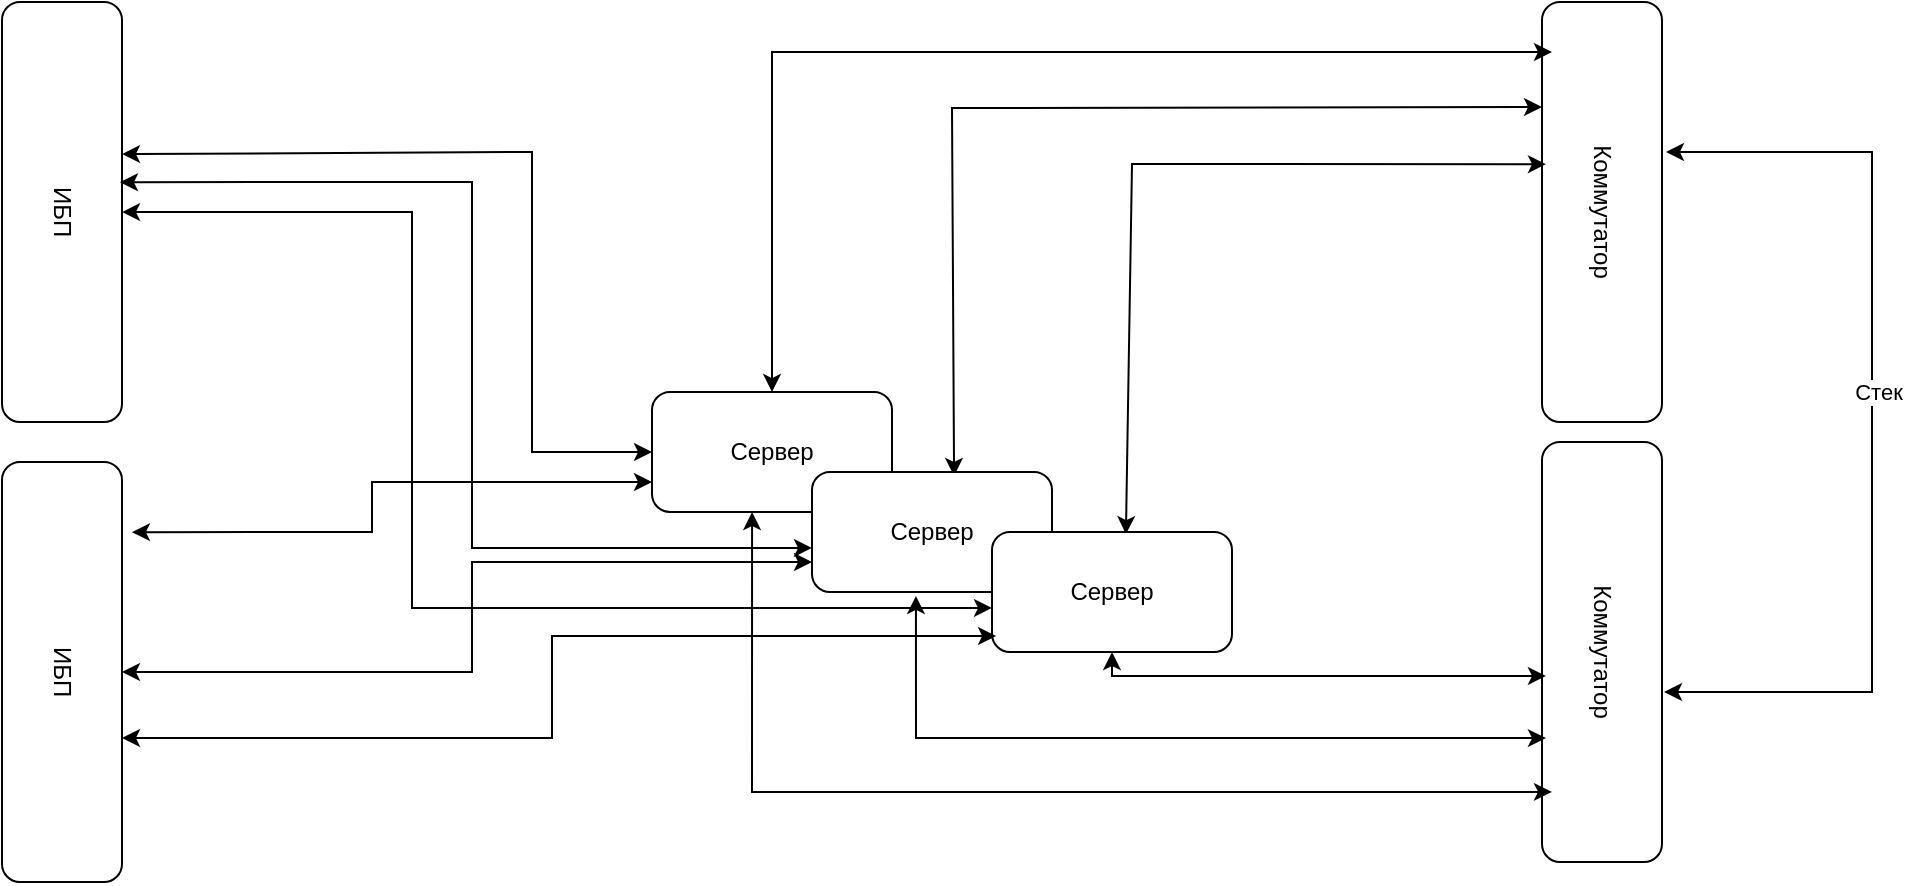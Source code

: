 <mxfile version="15.8.7" type="device"><diagram id="4sm4mX5mMA_vIcV3gwIS" name="Страница 1"><mxGraphModel dx="1102" dy="865" grid="1" gridSize="10" guides="1" tooltips="1" connect="1" arrows="1" fold="1" page="1" pageScale="1" pageWidth="4681" pageHeight="3300" math="0" shadow="0"><root><mxCell id="0"/><mxCell id="1" parent="0"/><mxCell id="ih3CIXi9Tt427kDBibfI-2" value="Сервер" style="rounded=1;whiteSpace=wrap;html=1;" vertex="1" parent="1"><mxGeometry x="360" y="250.01" width="120" height="60" as="geometry"/></mxCell><mxCell id="ih3CIXi9Tt427kDBibfI-4" value="Коммутатор" style="rounded=1;whiteSpace=wrap;html=1;rotation=90;" vertex="1" parent="1"><mxGeometry x="730" y="130.01" width="210" height="60" as="geometry"/></mxCell><mxCell id="ih3CIXi9Tt427kDBibfI-5" value="Коммутатор" style="rounded=1;whiteSpace=wrap;html=1;rotation=90;" vertex="1" parent="1"><mxGeometry x="730" y="350.01" width="210" height="60" as="geometry"/></mxCell><mxCell id="ih3CIXi9Tt427kDBibfI-6" value="" style="endArrow=classic;startArrow=classic;html=1;rounded=0;exitX=0.5;exitY=0;exitDx=0;exitDy=0;entryX=0.119;entryY=0.917;entryDx=0;entryDy=0;entryPerimeter=0;" edge="1" parent="1" source="ih3CIXi9Tt427kDBibfI-2" target="ih3CIXi9Tt427kDBibfI-4"><mxGeometry width="50" height="50" relative="1" as="geometry"><mxPoint x="720" y="480.01" as="sourcePoint"/><mxPoint x="770" y="430.01" as="targetPoint"/><Array as="points"><mxPoint x="420" y="80.01"/></Array></mxGeometry></mxCell><mxCell id="ih3CIXi9Tt427kDBibfI-7" value="" style="endArrow=classic;startArrow=classic;html=1;rounded=0;exitX=0.592;exitY=0.033;exitDx=0;exitDy=0;entryX=0.25;entryY=1;entryDx=0;entryDy=0;exitPerimeter=0;" edge="1" parent="1" source="ih3CIXi9Tt427kDBibfI-1" target="ih3CIXi9Tt427kDBibfI-4"><mxGeometry width="50" height="50" relative="1" as="geometry"><mxPoint x="510" y="240.01" as="sourcePoint"/><mxPoint x="790" y="230.01" as="targetPoint"/><Array as="points"><mxPoint x="510" y="108.01"/></Array></mxGeometry></mxCell><mxCell id="ih3CIXi9Tt427kDBibfI-8" value="" style="endArrow=classic;startArrow=classic;html=1;rounded=0;exitX=0.558;exitY=0.017;exitDx=0;exitDy=0;entryX=0.386;entryY=0.967;entryDx=0;entryDy=0;entryPerimeter=0;exitPerimeter=0;" edge="1" parent="1" source="ih3CIXi9Tt427kDBibfI-3" target="ih3CIXi9Tt427kDBibfI-4"><mxGeometry width="50" height="50" relative="1" as="geometry"><mxPoint x="820" y="480.01" as="sourcePoint"/><mxPoint x="1193.02" y="481.07" as="targetPoint"/><Array as="points"><mxPoint x="600" y="136.01"/></Array></mxGeometry></mxCell><mxCell id="ih3CIXi9Tt427kDBibfI-1" value="Сервер" style="rounded=1;whiteSpace=wrap;html=1;" vertex="1" parent="1"><mxGeometry x="440" y="290.01" width="120" height="60" as="geometry"/></mxCell><mxCell id="ih3CIXi9Tt427kDBibfI-3" value="Сервер" style="rounded=1;whiteSpace=wrap;html=1;" vertex="1" parent="1"><mxGeometry x="530" y="320.01" width="120" height="60" as="geometry"/></mxCell><mxCell id="ih3CIXi9Tt427kDBibfI-9" value="" style="endArrow=classic;startArrow=classic;html=1;rounded=0;exitX=0.417;exitY=1;exitDx=0;exitDy=0;exitPerimeter=0;entryX=0.833;entryY=0.917;entryDx=0;entryDy=0;entryPerimeter=0;" edge="1" parent="1" source="ih3CIXi9Tt427kDBibfI-2" target="ih3CIXi9Tt427kDBibfI-5"><mxGeometry width="50" height="50" relative="1" as="geometry"><mxPoint x="720" y="480.01" as="sourcePoint"/><mxPoint x="830" y="410.01" as="targetPoint"/><Array as="points"><mxPoint x="410" y="450.01"/></Array></mxGeometry></mxCell><mxCell id="ih3CIXi9Tt427kDBibfI-10" value="" style="endArrow=classic;startArrow=classic;html=1;rounded=0;entryX=0.705;entryY=0.967;entryDx=0;entryDy=0;entryPerimeter=0;exitX=0.433;exitY=1.033;exitDx=0;exitDy=0;exitPerimeter=0;" edge="1" parent="1" source="ih3CIXi9Tt427kDBibfI-1" target="ih3CIXi9Tt427kDBibfI-5"><mxGeometry width="50" height="50" relative="1" as="geometry"><mxPoint x="730" y="490.01" as="sourcePoint"/><mxPoint x="780" y="440.01" as="targetPoint"/><Array as="points"><mxPoint x="492" y="423.01"/></Array></mxGeometry></mxCell><mxCell id="ih3CIXi9Tt427kDBibfI-11" value="" style="endArrow=classic;startArrow=classic;html=1;rounded=0;entryX=0.557;entryY=0.967;entryDx=0;entryDy=0;entryPerimeter=0;exitX=0.5;exitY=1;exitDx=0;exitDy=0;" edge="1" parent="1" source="ih3CIXi9Tt427kDBibfI-3" target="ih3CIXi9Tt427kDBibfI-5"><mxGeometry width="50" height="50" relative="1" as="geometry"><mxPoint x="740" y="500.01" as="sourcePoint"/><mxPoint x="790" y="450.01" as="targetPoint"/><Array as="points"><mxPoint x="590" y="392.01"/></Array></mxGeometry></mxCell><mxCell id="ih3CIXi9Tt427kDBibfI-12" value="" style="endArrow=classic;startArrow=classic;html=1;rounded=0;exitX=0.357;exitY=-0.033;exitDx=0;exitDy=0;exitPerimeter=0;entryX=0.595;entryY=-0.017;entryDx=0;entryDy=0;entryPerimeter=0;" edge="1" parent="1" source="ih3CIXi9Tt427kDBibfI-4" target="ih3CIXi9Tt427kDBibfI-5"><mxGeometry width="50" height="50" relative="1" as="geometry"><mxPoint x="1000" y="140.01" as="sourcePoint"/><mxPoint x="1050" y="90.01" as="targetPoint"/><Array as="points"><mxPoint x="970" y="130.01"/><mxPoint x="970" y="400.01"/></Array></mxGeometry></mxCell><mxCell id="ih3CIXi9Tt427kDBibfI-22" value="Стек" style="edgeLabel;html=1;align=center;verticalAlign=middle;resizable=0;points=[];" vertex="1" connectable="0" parent="ih3CIXi9Tt427kDBibfI-12"><mxGeometry x="-0.065" y="3" relative="1" as="geometry"><mxPoint as="offset"/></mxGeometry></mxCell><mxCell id="ih3CIXi9Tt427kDBibfI-13" value="ИБП" style="rounded=1;whiteSpace=wrap;html=1;rotation=90;" vertex="1" parent="1"><mxGeometry x="-40" y="360" width="210" height="60" as="geometry"/></mxCell><mxCell id="ih3CIXi9Tt427kDBibfI-14" value="ИБП" style="rounded=1;whiteSpace=wrap;html=1;rotation=90;" vertex="1" parent="1"><mxGeometry x="-40" y="130.01" width="210" height="60" as="geometry"/></mxCell><mxCell id="ih3CIXi9Tt427kDBibfI-15" value="" style="endArrow=classic;startArrow=classic;html=1;rounded=0;entryX=0;entryY=0.5;entryDx=0;entryDy=0;exitX=0.362;exitY=0;exitDx=0;exitDy=0;exitPerimeter=0;" edge="1" parent="1" source="ih3CIXi9Tt427kDBibfI-14" target="ih3CIXi9Tt427kDBibfI-2"><mxGeometry width="50" height="50" relative="1" as="geometry"><mxPoint x="90" y="120" as="sourcePoint"/><mxPoint x="140" y="70" as="targetPoint"/><Array as="points"><mxPoint x="300" y="130"/><mxPoint x="300" y="280"/></Array></mxGeometry></mxCell><mxCell id="ih3CIXi9Tt427kDBibfI-16" value="" style="endArrow=classic;startArrow=classic;html=1;rounded=0;entryX=0;entryY=0.633;entryDx=0;entryDy=0;exitX=0.429;exitY=0.017;exitDx=0;exitDy=0;exitPerimeter=0;entryPerimeter=0;" edge="1" parent="1" source="ih3CIXi9Tt427kDBibfI-14" target="ih3CIXi9Tt427kDBibfI-1"><mxGeometry width="50" height="50" relative="1" as="geometry"><mxPoint x="310" y="580" as="sourcePoint"/><mxPoint x="580" y="740.01" as="targetPoint"/><Array as="points"><mxPoint x="250" y="145"/><mxPoint x="260" y="145"/><mxPoint x="270" y="145"/><mxPoint x="270" y="328"/></Array></mxGeometry></mxCell><mxCell id="ih3CIXi9Tt427kDBibfI-17" value="" style="endArrow=classic;startArrow=classic;html=1;rounded=0;entryX=0;entryY=0.633;entryDx=0;entryDy=0;entryPerimeter=0;" edge="1" parent="1" source="ih3CIXi9Tt427kDBibfI-14" target="ih3CIXi9Tt427kDBibfI-3"><mxGeometry width="50" height="50" relative="1" as="geometry"><mxPoint x="640" y="660" as="sourcePoint"/><mxPoint x="910" y="820.01" as="targetPoint"/><Array as="points"><mxPoint x="240" y="160"/><mxPoint x="240" y="358"/></Array></mxGeometry></mxCell><mxCell id="ih3CIXi9Tt427kDBibfI-19" value="" style="endArrow=classic;startArrow=classic;html=1;rounded=0;entryX=0;entryY=0.75;entryDx=0;entryDy=0;exitX=0.167;exitY=-0.083;exitDx=0;exitDy=0;exitPerimeter=0;" edge="1" parent="1" source="ih3CIXi9Tt427kDBibfI-13" target="ih3CIXi9Tt427kDBibfI-2"><mxGeometry width="50" height="50" relative="1" as="geometry"><mxPoint x="540" y="470" as="sourcePoint"/><mxPoint x="590" y="420" as="targetPoint"/><Array as="points"><mxPoint x="220" y="320"/><mxPoint x="220" y="295"/></Array></mxGeometry></mxCell><mxCell id="ih3CIXi9Tt427kDBibfI-20" value="" style="endArrow=classic;startArrow=classic;html=1;rounded=0;entryX=0;entryY=0.75;entryDx=0;entryDy=0;exitX=0.5;exitY=0;exitDx=0;exitDy=0;" edge="1" parent="1" source="ih3CIXi9Tt427kDBibfI-13" target="ih3CIXi9Tt427kDBibfI-1"><mxGeometry width="50" height="50" relative="1" as="geometry"><mxPoint x="540" y="470" as="sourcePoint"/><mxPoint x="590" y="420" as="targetPoint"/><Array as="points"><mxPoint x="270" y="390"/><mxPoint x="270" y="335"/></Array></mxGeometry></mxCell><mxCell id="ih3CIXi9Tt427kDBibfI-21" value="" style="endArrow=classic;startArrow=classic;html=1;rounded=0;entryX=0.017;entryY=0.867;entryDx=0;entryDy=0;exitX=0.657;exitY=0;exitDx=0;exitDy=0;exitPerimeter=0;entryPerimeter=0;" edge="1" parent="1" source="ih3CIXi9Tt427kDBibfI-13" target="ih3CIXi9Tt427kDBibfI-3"><mxGeometry width="50" height="50" relative="1" as="geometry"><mxPoint x="540" y="470" as="sourcePoint"/><mxPoint x="590" y="420" as="targetPoint"/><Array as="points"><mxPoint x="310" y="423"/><mxPoint x="310" y="372"/></Array></mxGeometry></mxCell></root></mxGraphModel></diagram></mxfile>